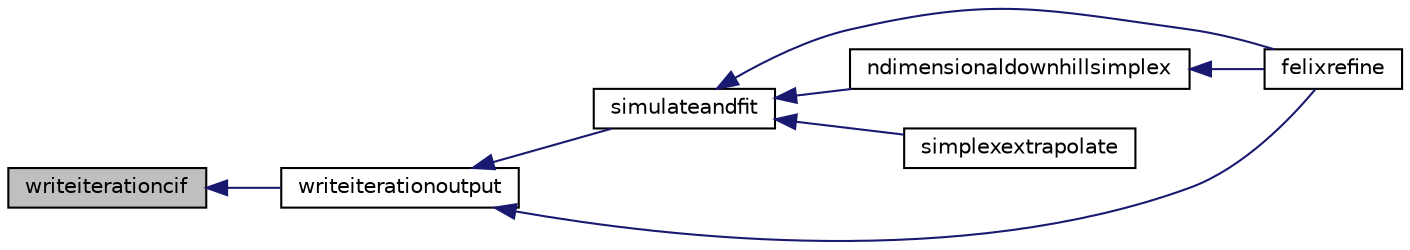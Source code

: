 digraph "writeiterationcif"
{
  edge [fontname="Helvetica",fontsize="10",labelfontname="Helvetica",labelfontsize="10"];
  node [fontname="Helvetica",fontsize="10",shape=record];
  rankdir="LR";
  Node1 [label="writeiterationcif",height=0.2,width=0.4,color="black", fillcolor="grey75", style="filled", fontcolor="black"];
  Node1 -> Node2 [dir="back",color="midnightblue",fontsize="10",style="solid",fontname="Helvetica"];
  Node2 [label="writeiterationoutput",height=0.2,width=0.4,color="black", fillcolor="white", style="filled",URL="$RefineWriteOut_8f90.html#a892a322c60916ccd590ce29c18491b2c"];
  Node2 -> Node3 [dir="back",color="midnightblue",fontsize="10",style="solid",fontname="Helvetica"];
  Node3 [label="simulateandfit",height=0.2,width=0.4,color="black", fillcolor="white", style="filled",URL="$felixfunction_8f90.html#adcb9fd1a6de6119cd7591814585634cd"];
  Node3 -> Node4 [dir="back",color="midnightblue",fontsize="10",style="solid",fontname="Helvetica"];
  Node4 [label="felixrefine",height=0.2,width=0.4,color="black", fillcolor="white", style="filled",URL="$felixrefine_8f90.html#aecbf263fc9c06070ed63b7a31c76bbef"];
  Node3 -> Node5 [dir="back",color="midnightblue",fontsize="10",style="solid",fontname="Helvetica"];
  Node5 [label="ndimensionaldownhillsimplex",height=0.2,width=0.4,color="black", fillcolor="white", style="filled",URL="$simplex_8f90.html#a51042de79e202f5b883de0d70b0815dc"];
  Node5 -> Node4 [dir="back",color="midnightblue",fontsize="10",style="solid",fontname="Helvetica"];
  Node3 -> Node6 [dir="back",color="midnightblue",fontsize="10",style="solid",fontname="Helvetica"];
  Node6 [label="simplexextrapolate",height=0.2,width=0.4,color="black", fillcolor="white", style="filled",URL="$simplex_8f90.html#a25ad91b0853caf2e81addb68f144b5a1"];
  Node2 -> Node4 [dir="back",color="midnightblue",fontsize="10",style="solid",fontname="Helvetica"];
}
